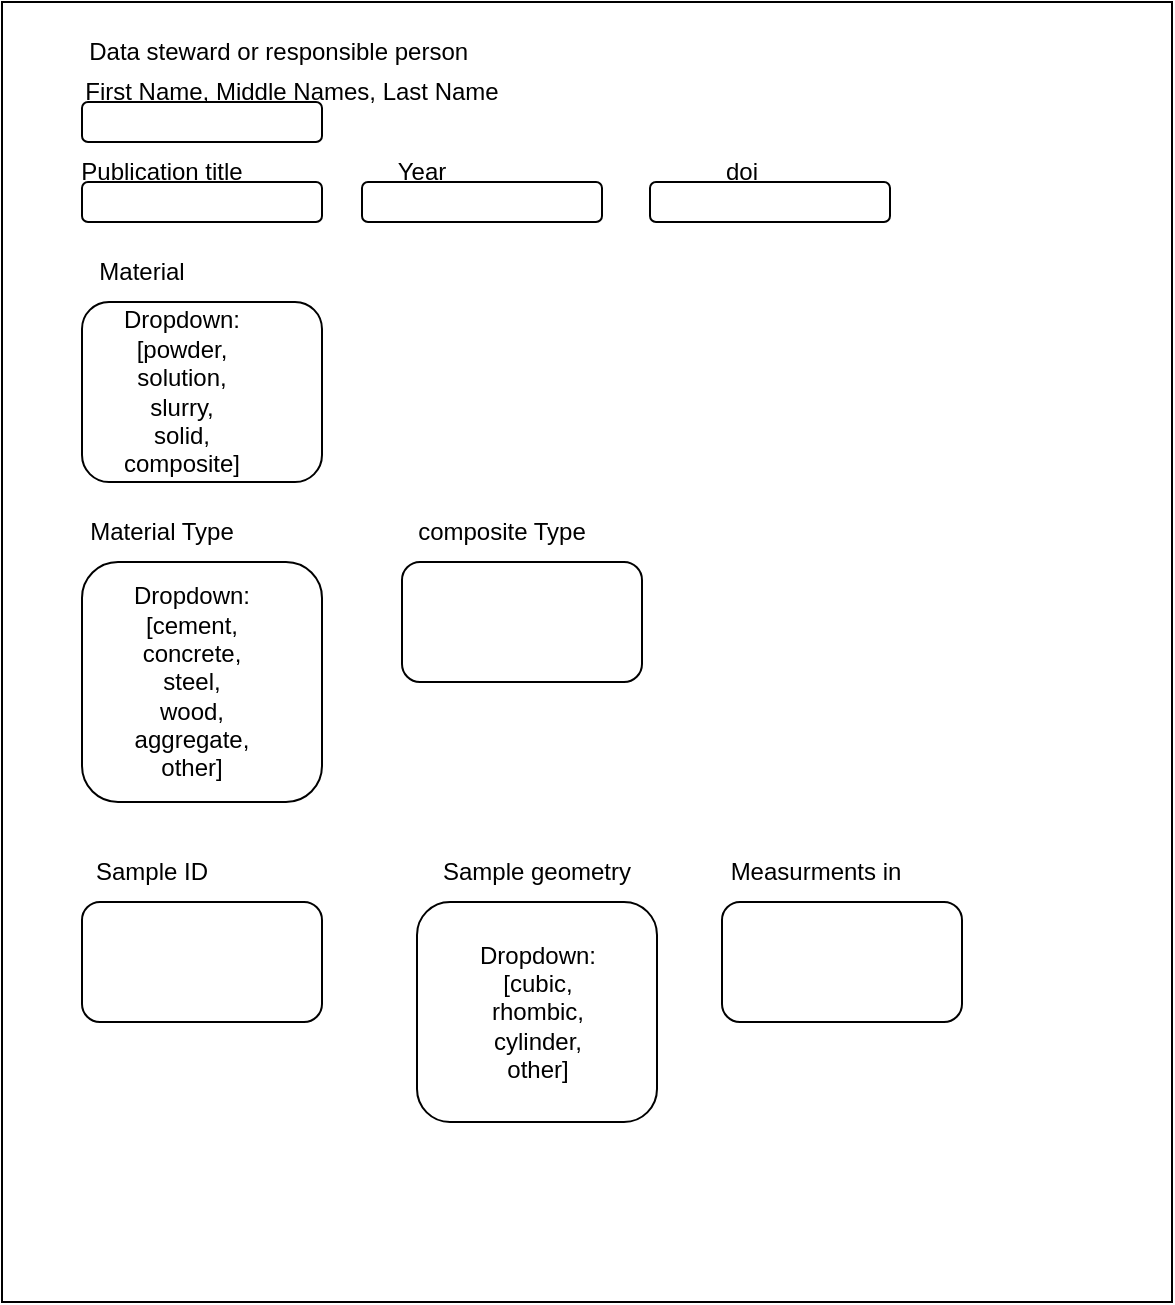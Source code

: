 <mxfile version="24.8.4">
  <diagram name="Seite-1" id="zq3XVoV4E_7CXUIM0VIY">
    <mxGraphModel dx="794" dy="420" grid="1" gridSize="10" guides="1" tooltips="1" connect="1" arrows="1" fold="1" page="1" pageScale="1" pageWidth="827" pageHeight="1169" math="0" shadow="0">
      <root>
        <mxCell id="0" />
        <mxCell id="1" parent="0" />
        <mxCell id="joMMrS8FZHTddyct-S3n-3" value="" style="rounded=0;whiteSpace=wrap;html=1;" parent="1" vertex="1">
          <mxGeometry x="90" y="220" width="585" height="650" as="geometry" />
        </mxCell>
        <mxCell id="joMMrS8FZHTddyct-S3n-5" value="" style="rounded=1;whiteSpace=wrap;html=1;" parent="1" vertex="1">
          <mxGeometry x="130" y="270" width="120" height="20" as="geometry" />
        </mxCell>
        <mxCell id="joMMrS8FZHTddyct-S3n-6" value="First Name, Middle Names, Last Name" style="text;html=1;align=center;verticalAlign=middle;whiteSpace=wrap;rounded=0;" parent="1" vertex="1">
          <mxGeometry x="120" y="250" width="230" height="30" as="geometry" />
        </mxCell>
        <mxCell id="joMMrS8FZHTddyct-S3n-7" value="" style="rounded=1;whiteSpace=wrap;html=1;" parent="1" vertex="1">
          <mxGeometry x="130" y="370" width="120" height="90" as="geometry" />
        </mxCell>
        <mxCell id="joMMrS8FZHTddyct-S3n-8" value="Material" style="text;html=1;align=center;verticalAlign=middle;whiteSpace=wrap;rounded=0;" parent="1" vertex="1">
          <mxGeometry x="130" y="340" width="60" height="30" as="geometry" />
        </mxCell>
        <mxCell id="joMMrS8FZHTddyct-S3n-9" value="Dropdown:&lt;div&gt;[powder, solution, slurry, solid, composite]&lt;/div&gt;" style="text;html=1;align=center;verticalAlign=middle;whiteSpace=wrap;rounded=0;" parent="1" vertex="1">
          <mxGeometry x="150" y="400" width="60" height="30" as="geometry" />
        </mxCell>
        <mxCell id="uJxmNB4ZvZF7l-k690Ug-1" value="" style="rounded=1;whiteSpace=wrap;html=1;" parent="1" vertex="1">
          <mxGeometry x="130" y="500" width="120" height="120" as="geometry" />
        </mxCell>
        <mxCell id="l4BphHaSzq68eEBDJjwa-2" value="" style="rounded=1;whiteSpace=wrap;html=1;" vertex="1" parent="1">
          <mxGeometry x="130" y="310" width="120" height="20" as="geometry" />
        </mxCell>
        <mxCell id="l4BphHaSzq68eEBDJjwa-3" value="Publication title" style="text;html=1;align=center;verticalAlign=middle;whiteSpace=wrap;rounded=0;" vertex="1" parent="1">
          <mxGeometry x="100" y="290" width="140" height="30" as="geometry" />
        </mxCell>
        <mxCell id="l4BphHaSzq68eEBDJjwa-4" value="Year" style="text;html=1;align=center;verticalAlign=middle;whiteSpace=wrap;rounded=0;" vertex="1" parent="1">
          <mxGeometry x="270" y="290" width="60" height="30" as="geometry" />
        </mxCell>
        <mxCell id="l4BphHaSzq68eEBDJjwa-5" value="" style="rounded=1;whiteSpace=wrap;html=1;" vertex="1" parent="1">
          <mxGeometry x="270" y="310" width="120" height="20" as="geometry" />
        </mxCell>
        <mxCell id="l4BphHaSzq68eEBDJjwa-7" value="doi" style="text;html=1;align=center;verticalAlign=middle;whiteSpace=wrap;rounded=0;" vertex="1" parent="1">
          <mxGeometry x="430" y="290" width="60" height="30" as="geometry" />
        </mxCell>
        <mxCell id="l4BphHaSzq68eEBDJjwa-8" value="" style="rounded=1;whiteSpace=wrap;html=1;" vertex="1" parent="1">
          <mxGeometry x="414" y="310" width="120" height="20" as="geometry" />
        </mxCell>
        <mxCell id="l4BphHaSzq68eEBDJjwa-10" value="Data steward or responsible person&amp;nbsp;" style="text;html=1;align=center;verticalAlign=middle;whiteSpace=wrap;rounded=0;" vertex="1" parent="1">
          <mxGeometry x="120" y="230" width="220" height="30" as="geometry" />
        </mxCell>
        <mxCell id="l4BphHaSzq68eEBDJjwa-12" value="Material Type" style="text;html=1;align=center;verticalAlign=middle;whiteSpace=wrap;rounded=0;" vertex="1" parent="1">
          <mxGeometry x="125" y="470" width="90" height="30" as="geometry" />
        </mxCell>
        <mxCell id="l4BphHaSzq68eEBDJjwa-13" value="Dropdown:&lt;div&gt;[cement, concrete, steel, wood, aggregate, other]&lt;/div&gt;" style="text;html=1;align=center;verticalAlign=middle;whiteSpace=wrap;rounded=0;" vertex="1" parent="1">
          <mxGeometry x="155" y="545" width="60" height="30" as="geometry" />
        </mxCell>
        <mxCell id="l4BphHaSzq68eEBDJjwa-14" value="composite Type" style="text;html=1;align=center;verticalAlign=middle;whiteSpace=wrap;rounded=0;" vertex="1" parent="1">
          <mxGeometry x="290" y="470" width="100" height="30" as="geometry" />
        </mxCell>
        <mxCell id="l4BphHaSzq68eEBDJjwa-15" value="" style="rounded=1;whiteSpace=wrap;html=1;" vertex="1" parent="1">
          <mxGeometry x="290" y="500" width="120" height="60" as="geometry" />
        </mxCell>
        <mxCell id="l4BphHaSzq68eEBDJjwa-16" value="Sample ID" style="text;html=1;align=center;verticalAlign=middle;whiteSpace=wrap;rounded=0;" vertex="1" parent="1">
          <mxGeometry x="130" y="640" width="70" height="30" as="geometry" />
        </mxCell>
        <mxCell id="l4BphHaSzq68eEBDJjwa-17" value="" style="rounded=1;whiteSpace=wrap;html=1;" vertex="1" parent="1">
          <mxGeometry x="130" y="670" width="120" height="60" as="geometry" />
        </mxCell>
        <mxCell id="l4BphHaSzq68eEBDJjwa-18" value="Sample geometry" style="text;html=1;align=center;verticalAlign=middle;whiteSpace=wrap;rounded=0;" vertex="1" parent="1">
          <mxGeometry x="305" y="640" width="105" height="30" as="geometry" />
        </mxCell>
        <mxCell id="l4BphHaSzq68eEBDJjwa-19" value="" style="rounded=1;whiteSpace=wrap;html=1;" vertex="1" parent="1">
          <mxGeometry x="297.5" y="670" width="120" height="110" as="geometry" />
        </mxCell>
        <mxCell id="l4BphHaSzq68eEBDJjwa-20" value="Dropdown:&lt;div&gt;[cubic, rhombic, cylinder, other]&lt;/div&gt;" style="text;html=1;align=center;verticalAlign=middle;whiteSpace=wrap;rounded=0;" vertex="1" parent="1">
          <mxGeometry x="327.5" y="710" width="60" height="30" as="geometry" />
        </mxCell>
        <mxCell id="l4BphHaSzq68eEBDJjwa-22" value="" style="rounded=1;whiteSpace=wrap;html=1;" vertex="1" parent="1">
          <mxGeometry x="450" y="670" width="120" height="60" as="geometry" />
        </mxCell>
        <mxCell id="l4BphHaSzq68eEBDJjwa-23" value="Measurments in" style="text;html=1;align=center;verticalAlign=middle;whiteSpace=wrap;rounded=0;" vertex="1" parent="1">
          <mxGeometry x="444" y="640" width="106" height="30" as="geometry" />
        </mxCell>
      </root>
    </mxGraphModel>
  </diagram>
</mxfile>
